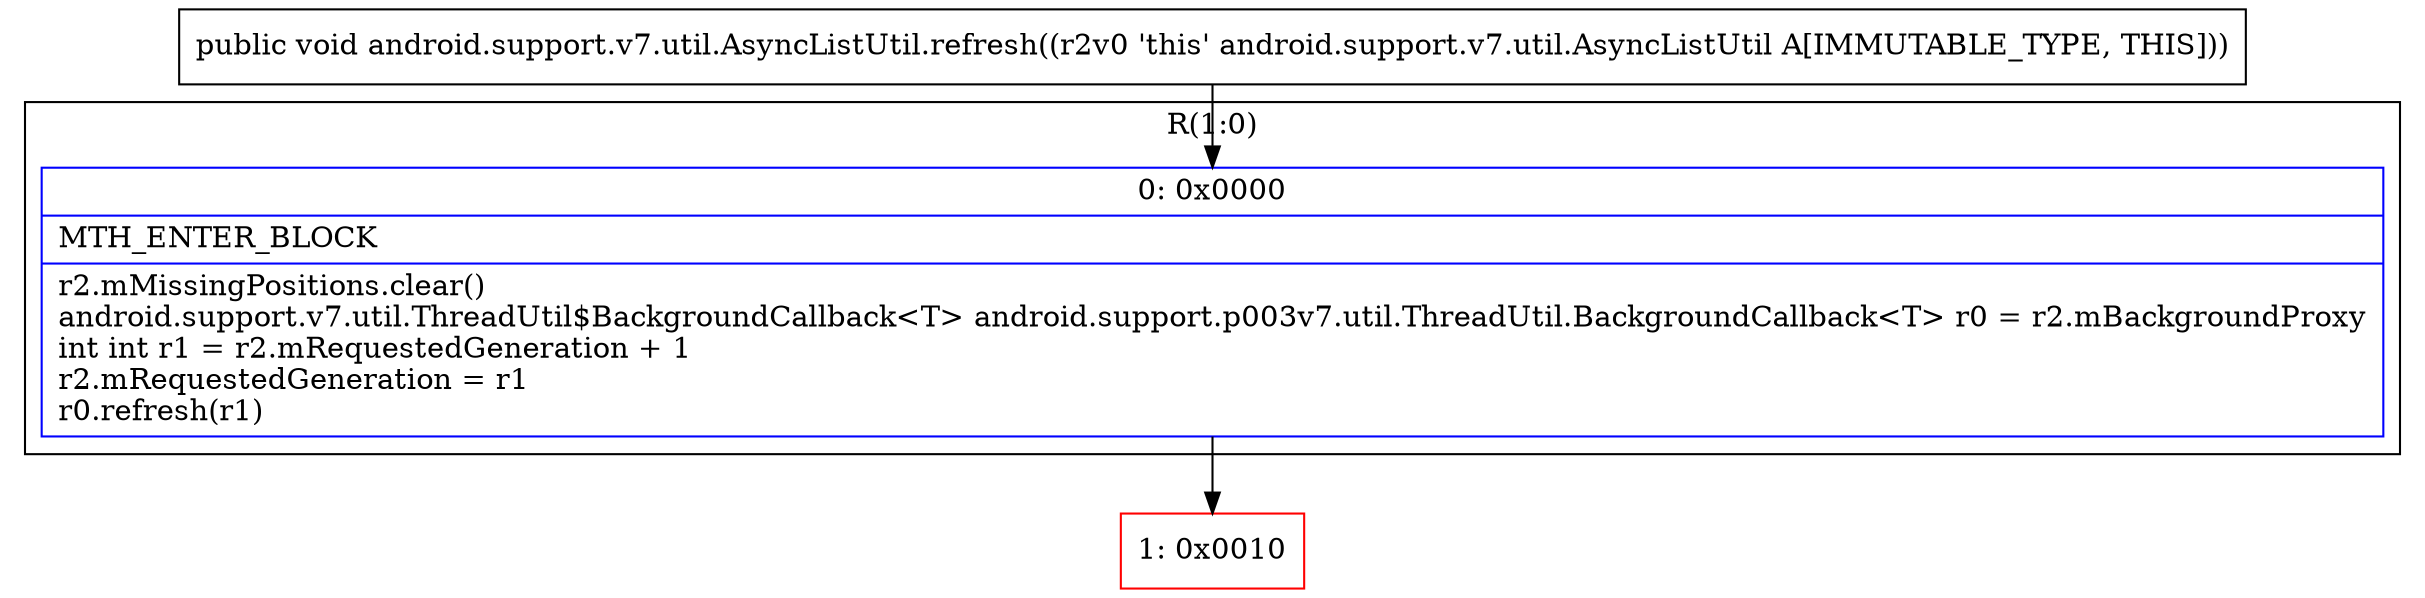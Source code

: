 digraph "CFG forandroid.support.v7.util.AsyncListUtil.refresh()V" {
subgraph cluster_Region_1340576657 {
label = "R(1:0)";
node [shape=record,color=blue];
Node_0 [shape=record,label="{0\:\ 0x0000|MTH_ENTER_BLOCK\l|r2.mMissingPositions.clear()\landroid.support.v7.util.ThreadUtil$BackgroundCallback\<T\> android.support.p003v7.util.ThreadUtil.BackgroundCallback\<T\> r0 = r2.mBackgroundProxy\lint int r1 = r2.mRequestedGeneration + 1\lr2.mRequestedGeneration = r1\lr0.refresh(r1)\l}"];
}
Node_1 [shape=record,color=red,label="{1\:\ 0x0010}"];
MethodNode[shape=record,label="{public void android.support.v7.util.AsyncListUtil.refresh((r2v0 'this' android.support.v7.util.AsyncListUtil A[IMMUTABLE_TYPE, THIS])) }"];
MethodNode -> Node_0;
Node_0 -> Node_1;
}

